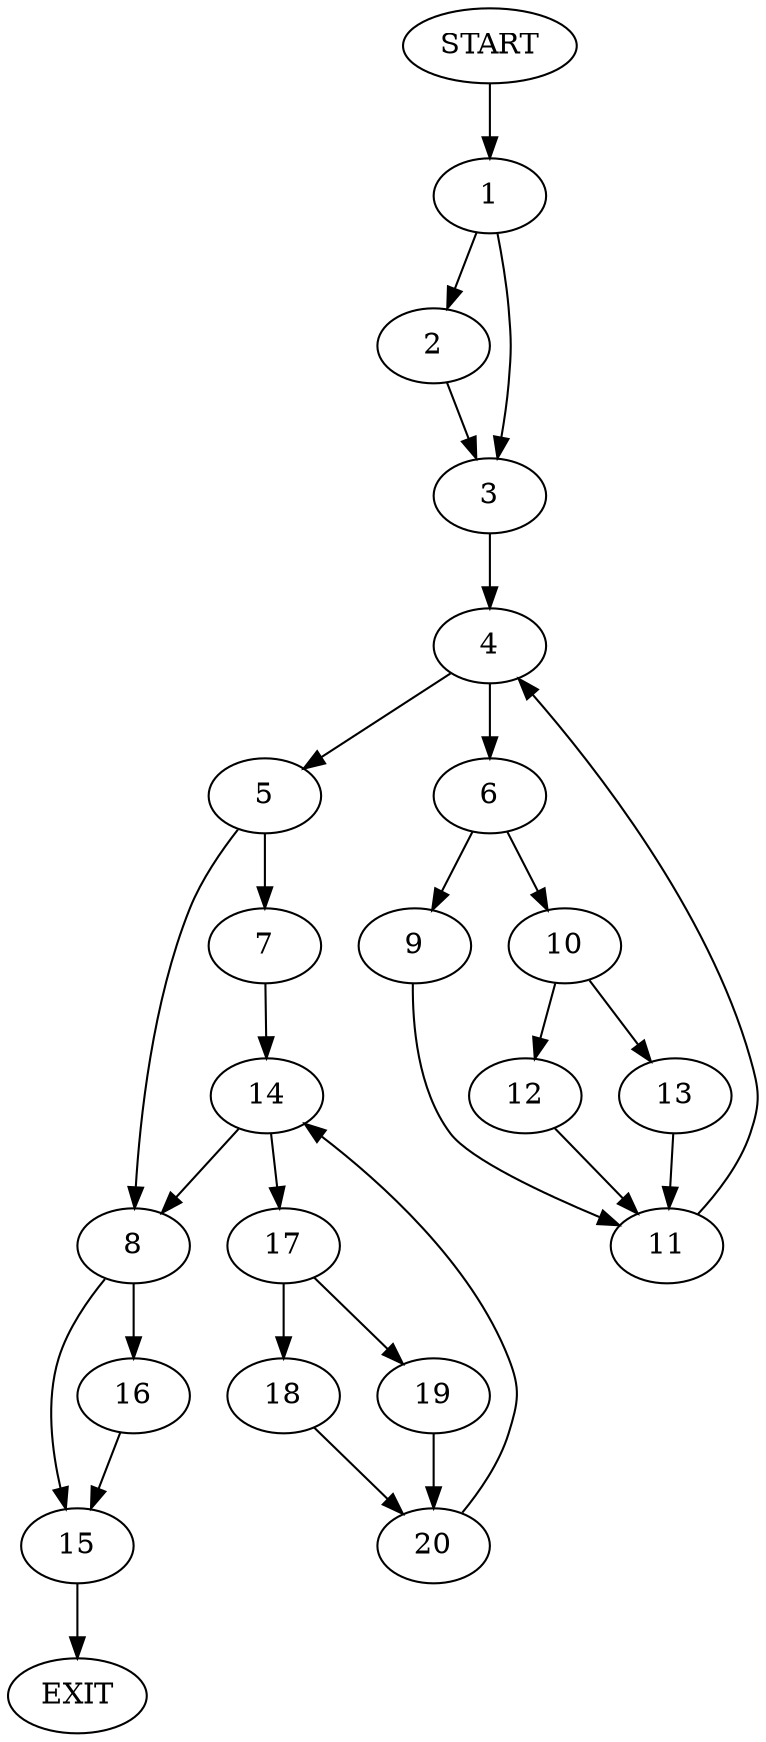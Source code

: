 digraph {
0 [label="START"]
21 [label="EXIT"]
0 -> 1
1 -> 2
1 -> 3
2 -> 3
3 -> 4
4 -> 5
4 -> 6
5 -> 7
5 -> 8
6 -> 9
6 -> 10
9 -> 11
10 -> 12
10 -> 13
11 -> 4
13 -> 11
12 -> 11
7 -> 14
8 -> 15
8 -> 16
14 -> 17
14 -> 8
17 -> 18
17 -> 19
19 -> 20
18 -> 20
20 -> 14
16 -> 15
15 -> 21
}
